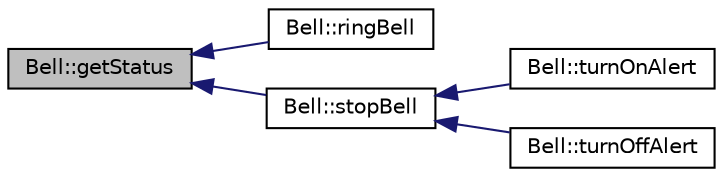 digraph "Bell::getStatus"
{
  edge [fontname="Helvetica",fontsize="10",labelfontname="Helvetica",labelfontsize="10"];
  node [fontname="Helvetica",fontsize="10",shape=record];
  rankdir="LR";
  Node3 [label="Bell::getStatus",height=0.2,width=0.4,color="black", fillcolor="grey75", style="filled", fontcolor="black"];
  Node3 -> Node4 [dir="back",color="midnightblue",fontsize="10",style="solid",fontname="Helvetica"];
  Node4 [label="Bell::ringBell",height=0.2,width=0.4,color="black", fillcolor="white", style="filled",URL="$class_bell.html#a2c82cb20a22a6745d193d8e90093ccdf",tooltip="Disparar sirene. "];
  Node3 -> Node5 [dir="back",color="midnightblue",fontsize="10",style="solid",fontname="Helvetica"];
  Node5 [label="Bell::stopBell",height=0.2,width=0.4,color="black", fillcolor="white", style="filled",URL="$class_bell.html#a3368b98d3e37fc99f425c386976816dc",tooltip="Silenciar sirene. "];
  Node5 -> Node6 [dir="back",color="midnightblue",fontsize="10",style="solid",fontname="Helvetica"];
  Node6 [label="Bell::turnOnAlert",height=0.2,width=0.4,color="black", fillcolor="white", style="filled",URL="$class_bell.html#aa2546b57249af4e7fc1d0ad1d85237ed",tooltip="Soar sinal de alarme ligando. "];
  Node5 -> Node7 [dir="back",color="midnightblue",fontsize="10",style="solid",fontname="Helvetica"];
  Node7 [label="Bell::turnOffAlert",height=0.2,width=0.4,color="black", fillcolor="white", style="filled",URL="$class_bell.html#af920c90a5e997b4a229035ebed7bd1e8",tooltip="Soar sinal de alarme desligando. "];
}
